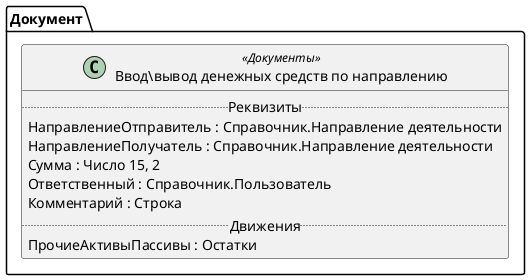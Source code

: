 ﻿@startuml ВводВыводДенежныхСредствПоНаправлению
'!include templates.wsd
'..\include templates.wsd
class Документ.ВводВыводДенежныхСредствПоНаправлению as "Ввод\вывод денежных средств по направлению" <<Документы>>
{
..Реквизиты..
НаправлениеОтправитель : Справочник.Направление деятельности
НаправлениеПолучатель : Справочник.Направление деятельности
Сумма : Число 15, 2
Ответственный : Справочник.Пользователь
Комментарий : Строка
..Движения..
ПрочиеАктивыПассивы : Остатки
}
@enduml
